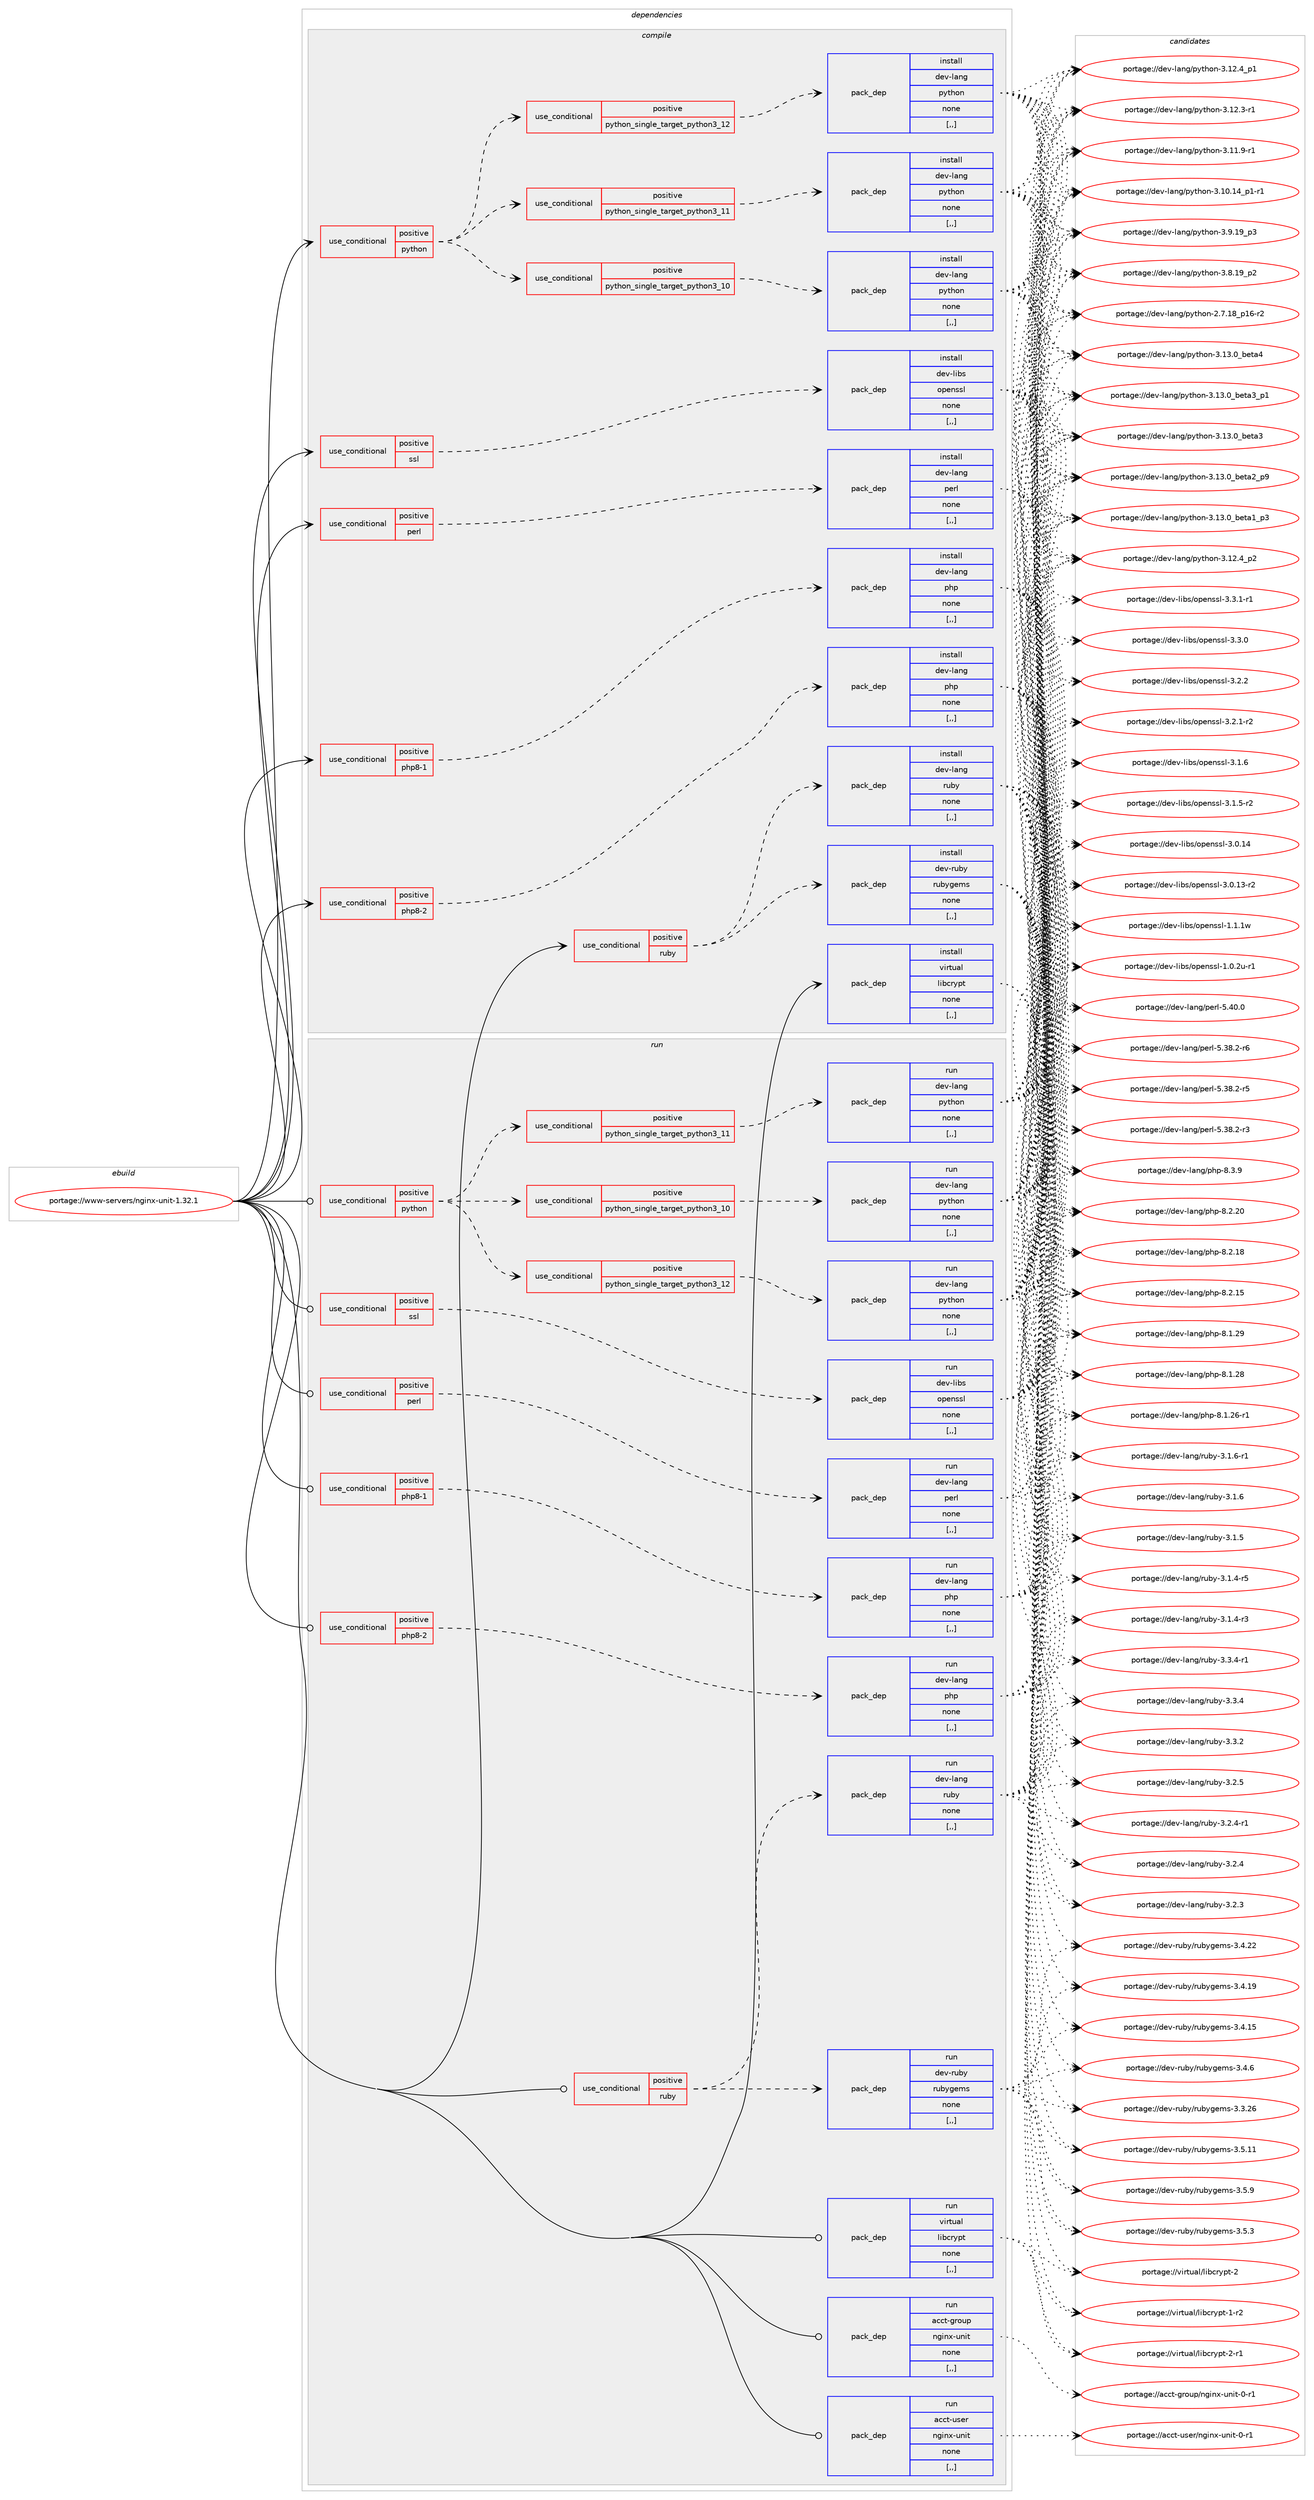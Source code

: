 digraph prolog {

# *************
# Graph options
# *************

newrank=true;
concentrate=true;
compound=true;
graph [rankdir=LR,fontname=Helvetica,fontsize=10,ranksep=1.5];#, ranksep=2.5, nodesep=0.2];
edge  [arrowhead=vee];
node  [fontname=Helvetica,fontsize=10];

# **********
# The ebuild
# **********

subgraph cluster_leftcol {
color=gray;
label=<<i>ebuild</i>>;
id [label="portage://www-servers/nginx-unit-1.32.1", color=red, width=4, href="../www-servers/nginx-unit-1.32.1.svg"];
}

# ****************
# The dependencies
# ****************

subgraph cluster_midcol {
color=gray;
label=<<i>dependencies</i>>;
subgraph cluster_compile {
fillcolor="#eeeeee";
style=filled;
label=<<i>compile</i>>;
subgraph cond121008 {
dependency454035 [label=<<TABLE BORDER="0" CELLBORDER="1" CELLSPACING="0" CELLPADDING="4"><TR><TD ROWSPAN="3" CELLPADDING="10">use_conditional</TD></TR><TR><TD>positive</TD></TR><TR><TD>perl</TD></TR></TABLE>>, shape=none, color=red];
subgraph pack329650 {
dependency454036 [label=<<TABLE BORDER="0" CELLBORDER="1" CELLSPACING="0" CELLPADDING="4" WIDTH="220"><TR><TD ROWSPAN="6" CELLPADDING="30">pack_dep</TD></TR><TR><TD WIDTH="110">install</TD></TR><TR><TD>dev-lang</TD></TR><TR><TD>perl</TD></TR><TR><TD>none</TD></TR><TR><TD>[,,]</TD></TR></TABLE>>, shape=none, color=blue];
}
dependency454035:e -> dependency454036:w [weight=20,style="dashed",arrowhead="vee"];
}
id:e -> dependency454035:w [weight=20,style="solid",arrowhead="vee"];
subgraph cond121009 {
dependency454037 [label=<<TABLE BORDER="0" CELLBORDER="1" CELLSPACING="0" CELLPADDING="4"><TR><TD ROWSPAN="3" CELLPADDING="10">use_conditional</TD></TR><TR><TD>positive</TD></TR><TR><TD>php8-1</TD></TR></TABLE>>, shape=none, color=red];
subgraph pack329651 {
dependency454038 [label=<<TABLE BORDER="0" CELLBORDER="1" CELLSPACING="0" CELLPADDING="4" WIDTH="220"><TR><TD ROWSPAN="6" CELLPADDING="30">pack_dep</TD></TR><TR><TD WIDTH="110">install</TD></TR><TR><TD>dev-lang</TD></TR><TR><TD>php</TD></TR><TR><TD>none</TD></TR><TR><TD>[,,]</TD></TR></TABLE>>, shape=none, color=blue];
}
dependency454037:e -> dependency454038:w [weight=20,style="dashed",arrowhead="vee"];
}
id:e -> dependency454037:w [weight=20,style="solid",arrowhead="vee"];
subgraph cond121010 {
dependency454039 [label=<<TABLE BORDER="0" CELLBORDER="1" CELLSPACING="0" CELLPADDING="4"><TR><TD ROWSPAN="3" CELLPADDING="10">use_conditional</TD></TR><TR><TD>positive</TD></TR><TR><TD>php8-2</TD></TR></TABLE>>, shape=none, color=red];
subgraph pack329652 {
dependency454040 [label=<<TABLE BORDER="0" CELLBORDER="1" CELLSPACING="0" CELLPADDING="4" WIDTH="220"><TR><TD ROWSPAN="6" CELLPADDING="30">pack_dep</TD></TR><TR><TD WIDTH="110">install</TD></TR><TR><TD>dev-lang</TD></TR><TR><TD>php</TD></TR><TR><TD>none</TD></TR><TR><TD>[,,]</TD></TR></TABLE>>, shape=none, color=blue];
}
dependency454039:e -> dependency454040:w [weight=20,style="dashed",arrowhead="vee"];
}
id:e -> dependency454039:w [weight=20,style="solid",arrowhead="vee"];
subgraph cond121011 {
dependency454041 [label=<<TABLE BORDER="0" CELLBORDER="1" CELLSPACING="0" CELLPADDING="4"><TR><TD ROWSPAN="3" CELLPADDING="10">use_conditional</TD></TR><TR><TD>positive</TD></TR><TR><TD>python</TD></TR></TABLE>>, shape=none, color=red];
subgraph cond121012 {
dependency454042 [label=<<TABLE BORDER="0" CELLBORDER="1" CELLSPACING="0" CELLPADDING="4"><TR><TD ROWSPAN="3" CELLPADDING="10">use_conditional</TD></TR><TR><TD>positive</TD></TR><TR><TD>python_single_target_python3_10</TD></TR></TABLE>>, shape=none, color=red];
subgraph pack329653 {
dependency454043 [label=<<TABLE BORDER="0" CELLBORDER="1" CELLSPACING="0" CELLPADDING="4" WIDTH="220"><TR><TD ROWSPAN="6" CELLPADDING="30">pack_dep</TD></TR><TR><TD WIDTH="110">install</TD></TR><TR><TD>dev-lang</TD></TR><TR><TD>python</TD></TR><TR><TD>none</TD></TR><TR><TD>[,,]</TD></TR></TABLE>>, shape=none, color=blue];
}
dependency454042:e -> dependency454043:w [weight=20,style="dashed",arrowhead="vee"];
}
dependency454041:e -> dependency454042:w [weight=20,style="dashed",arrowhead="vee"];
subgraph cond121013 {
dependency454044 [label=<<TABLE BORDER="0" CELLBORDER="1" CELLSPACING="0" CELLPADDING="4"><TR><TD ROWSPAN="3" CELLPADDING="10">use_conditional</TD></TR><TR><TD>positive</TD></TR><TR><TD>python_single_target_python3_11</TD></TR></TABLE>>, shape=none, color=red];
subgraph pack329654 {
dependency454045 [label=<<TABLE BORDER="0" CELLBORDER="1" CELLSPACING="0" CELLPADDING="4" WIDTH="220"><TR><TD ROWSPAN="6" CELLPADDING="30">pack_dep</TD></TR><TR><TD WIDTH="110">install</TD></TR><TR><TD>dev-lang</TD></TR><TR><TD>python</TD></TR><TR><TD>none</TD></TR><TR><TD>[,,]</TD></TR></TABLE>>, shape=none, color=blue];
}
dependency454044:e -> dependency454045:w [weight=20,style="dashed",arrowhead="vee"];
}
dependency454041:e -> dependency454044:w [weight=20,style="dashed",arrowhead="vee"];
subgraph cond121014 {
dependency454046 [label=<<TABLE BORDER="0" CELLBORDER="1" CELLSPACING="0" CELLPADDING="4"><TR><TD ROWSPAN="3" CELLPADDING="10">use_conditional</TD></TR><TR><TD>positive</TD></TR><TR><TD>python_single_target_python3_12</TD></TR></TABLE>>, shape=none, color=red];
subgraph pack329655 {
dependency454047 [label=<<TABLE BORDER="0" CELLBORDER="1" CELLSPACING="0" CELLPADDING="4" WIDTH="220"><TR><TD ROWSPAN="6" CELLPADDING="30">pack_dep</TD></TR><TR><TD WIDTH="110">install</TD></TR><TR><TD>dev-lang</TD></TR><TR><TD>python</TD></TR><TR><TD>none</TD></TR><TR><TD>[,,]</TD></TR></TABLE>>, shape=none, color=blue];
}
dependency454046:e -> dependency454047:w [weight=20,style="dashed",arrowhead="vee"];
}
dependency454041:e -> dependency454046:w [weight=20,style="dashed",arrowhead="vee"];
}
id:e -> dependency454041:w [weight=20,style="solid",arrowhead="vee"];
subgraph cond121015 {
dependency454048 [label=<<TABLE BORDER="0" CELLBORDER="1" CELLSPACING="0" CELLPADDING="4"><TR><TD ROWSPAN="3" CELLPADDING="10">use_conditional</TD></TR><TR><TD>positive</TD></TR><TR><TD>ruby</TD></TR></TABLE>>, shape=none, color=red];
subgraph pack329656 {
dependency454049 [label=<<TABLE BORDER="0" CELLBORDER="1" CELLSPACING="0" CELLPADDING="4" WIDTH="220"><TR><TD ROWSPAN="6" CELLPADDING="30">pack_dep</TD></TR><TR><TD WIDTH="110">install</TD></TR><TR><TD>dev-lang</TD></TR><TR><TD>ruby</TD></TR><TR><TD>none</TD></TR><TR><TD>[,,]</TD></TR></TABLE>>, shape=none, color=blue];
}
dependency454048:e -> dependency454049:w [weight=20,style="dashed",arrowhead="vee"];
subgraph pack329657 {
dependency454050 [label=<<TABLE BORDER="0" CELLBORDER="1" CELLSPACING="0" CELLPADDING="4" WIDTH="220"><TR><TD ROWSPAN="6" CELLPADDING="30">pack_dep</TD></TR><TR><TD WIDTH="110">install</TD></TR><TR><TD>dev-ruby</TD></TR><TR><TD>rubygems</TD></TR><TR><TD>none</TD></TR><TR><TD>[,,]</TD></TR></TABLE>>, shape=none, color=blue];
}
dependency454048:e -> dependency454050:w [weight=20,style="dashed",arrowhead="vee"];
}
id:e -> dependency454048:w [weight=20,style="solid",arrowhead="vee"];
subgraph cond121016 {
dependency454051 [label=<<TABLE BORDER="0" CELLBORDER="1" CELLSPACING="0" CELLPADDING="4"><TR><TD ROWSPAN="3" CELLPADDING="10">use_conditional</TD></TR><TR><TD>positive</TD></TR><TR><TD>ssl</TD></TR></TABLE>>, shape=none, color=red];
subgraph pack329658 {
dependency454052 [label=<<TABLE BORDER="0" CELLBORDER="1" CELLSPACING="0" CELLPADDING="4" WIDTH="220"><TR><TD ROWSPAN="6" CELLPADDING="30">pack_dep</TD></TR><TR><TD WIDTH="110">install</TD></TR><TR><TD>dev-libs</TD></TR><TR><TD>openssl</TD></TR><TR><TD>none</TD></TR><TR><TD>[,,]</TD></TR></TABLE>>, shape=none, color=blue];
}
dependency454051:e -> dependency454052:w [weight=20,style="dashed",arrowhead="vee"];
}
id:e -> dependency454051:w [weight=20,style="solid",arrowhead="vee"];
subgraph pack329659 {
dependency454053 [label=<<TABLE BORDER="0" CELLBORDER="1" CELLSPACING="0" CELLPADDING="4" WIDTH="220"><TR><TD ROWSPAN="6" CELLPADDING="30">pack_dep</TD></TR><TR><TD WIDTH="110">install</TD></TR><TR><TD>virtual</TD></TR><TR><TD>libcrypt</TD></TR><TR><TD>none</TD></TR><TR><TD>[,,]</TD></TR></TABLE>>, shape=none, color=blue];
}
id:e -> dependency454053:w [weight=20,style="solid",arrowhead="vee"];
}
subgraph cluster_compileandrun {
fillcolor="#eeeeee";
style=filled;
label=<<i>compile and run</i>>;
}
subgraph cluster_run {
fillcolor="#eeeeee";
style=filled;
label=<<i>run</i>>;
subgraph cond121017 {
dependency454054 [label=<<TABLE BORDER="0" CELLBORDER="1" CELLSPACING="0" CELLPADDING="4"><TR><TD ROWSPAN="3" CELLPADDING="10">use_conditional</TD></TR><TR><TD>positive</TD></TR><TR><TD>perl</TD></TR></TABLE>>, shape=none, color=red];
subgraph pack329660 {
dependency454055 [label=<<TABLE BORDER="0" CELLBORDER="1" CELLSPACING="0" CELLPADDING="4" WIDTH="220"><TR><TD ROWSPAN="6" CELLPADDING="30">pack_dep</TD></TR><TR><TD WIDTH="110">run</TD></TR><TR><TD>dev-lang</TD></TR><TR><TD>perl</TD></TR><TR><TD>none</TD></TR><TR><TD>[,,]</TD></TR></TABLE>>, shape=none, color=blue];
}
dependency454054:e -> dependency454055:w [weight=20,style="dashed",arrowhead="vee"];
}
id:e -> dependency454054:w [weight=20,style="solid",arrowhead="odot"];
subgraph cond121018 {
dependency454056 [label=<<TABLE BORDER="0" CELLBORDER="1" CELLSPACING="0" CELLPADDING="4"><TR><TD ROWSPAN="3" CELLPADDING="10">use_conditional</TD></TR><TR><TD>positive</TD></TR><TR><TD>php8-1</TD></TR></TABLE>>, shape=none, color=red];
subgraph pack329661 {
dependency454057 [label=<<TABLE BORDER="0" CELLBORDER="1" CELLSPACING="0" CELLPADDING="4" WIDTH="220"><TR><TD ROWSPAN="6" CELLPADDING="30">pack_dep</TD></TR><TR><TD WIDTH="110">run</TD></TR><TR><TD>dev-lang</TD></TR><TR><TD>php</TD></TR><TR><TD>none</TD></TR><TR><TD>[,,]</TD></TR></TABLE>>, shape=none, color=blue];
}
dependency454056:e -> dependency454057:w [weight=20,style="dashed",arrowhead="vee"];
}
id:e -> dependency454056:w [weight=20,style="solid",arrowhead="odot"];
subgraph cond121019 {
dependency454058 [label=<<TABLE BORDER="0" CELLBORDER="1" CELLSPACING="0" CELLPADDING="4"><TR><TD ROWSPAN="3" CELLPADDING="10">use_conditional</TD></TR><TR><TD>positive</TD></TR><TR><TD>php8-2</TD></TR></TABLE>>, shape=none, color=red];
subgraph pack329662 {
dependency454059 [label=<<TABLE BORDER="0" CELLBORDER="1" CELLSPACING="0" CELLPADDING="4" WIDTH="220"><TR><TD ROWSPAN="6" CELLPADDING="30">pack_dep</TD></TR><TR><TD WIDTH="110">run</TD></TR><TR><TD>dev-lang</TD></TR><TR><TD>php</TD></TR><TR><TD>none</TD></TR><TR><TD>[,,]</TD></TR></TABLE>>, shape=none, color=blue];
}
dependency454058:e -> dependency454059:w [weight=20,style="dashed",arrowhead="vee"];
}
id:e -> dependency454058:w [weight=20,style="solid",arrowhead="odot"];
subgraph cond121020 {
dependency454060 [label=<<TABLE BORDER="0" CELLBORDER="1" CELLSPACING="0" CELLPADDING="4"><TR><TD ROWSPAN="3" CELLPADDING="10">use_conditional</TD></TR><TR><TD>positive</TD></TR><TR><TD>python</TD></TR></TABLE>>, shape=none, color=red];
subgraph cond121021 {
dependency454061 [label=<<TABLE BORDER="0" CELLBORDER="1" CELLSPACING="0" CELLPADDING="4"><TR><TD ROWSPAN="3" CELLPADDING="10">use_conditional</TD></TR><TR><TD>positive</TD></TR><TR><TD>python_single_target_python3_10</TD></TR></TABLE>>, shape=none, color=red];
subgraph pack329663 {
dependency454062 [label=<<TABLE BORDER="0" CELLBORDER="1" CELLSPACING="0" CELLPADDING="4" WIDTH="220"><TR><TD ROWSPAN="6" CELLPADDING="30">pack_dep</TD></TR><TR><TD WIDTH="110">run</TD></TR><TR><TD>dev-lang</TD></TR><TR><TD>python</TD></TR><TR><TD>none</TD></TR><TR><TD>[,,]</TD></TR></TABLE>>, shape=none, color=blue];
}
dependency454061:e -> dependency454062:w [weight=20,style="dashed",arrowhead="vee"];
}
dependency454060:e -> dependency454061:w [weight=20,style="dashed",arrowhead="vee"];
subgraph cond121022 {
dependency454063 [label=<<TABLE BORDER="0" CELLBORDER="1" CELLSPACING="0" CELLPADDING="4"><TR><TD ROWSPAN="3" CELLPADDING="10">use_conditional</TD></TR><TR><TD>positive</TD></TR><TR><TD>python_single_target_python3_11</TD></TR></TABLE>>, shape=none, color=red];
subgraph pack329664 {
dependency454064 [label=<<TABLE BORDER="0" CELLBORDER="1" CELLSPACING="0" CELLPADDING="4" WIDTH="220"><TR><TD ROWSPAN="6" CELLPADDING="30">pack_dep</TD></TR><TR><TD WIDTH="110">run</TD></TR><TR><TD>dev-lang</TD></TR><TR><TD>python</TD></TR><TR><TD>none</TD></TR><TR><TD>[,,]</TD></TR></TABLE>>, shape=none, color=blue];
}
dependency454063:e -> dependency454064:w [weight=20,style="dashed",arrowhead="vee"];
}
dependency454060:e -> dependency454063:w [weight=20,style="dashed",arrowhead="vee"];
subgraph cond121023 {
dependency454065 [label=<<TABLE BORDER="0" CELLBORDER="1" CELLSPACING="0" CELLPADDING="4"><TR><TD ROWSPAN="3" CELLPADDING="10">use_conditional</TD></TR><TR><TD>positive</TD></TR><TR><TD>python_single_target_python3_12</TD></TR></TABLE>>, shape=none, color=red];
subgraph pack329665 {
dependency454066 [label=<<TABLE BORDER="0" CELLBORDER="1" CELLSPACING="0" CELLPADDING="4" WIDTH="220"><TR><TD ROWSPAN="6" CELLPADDING="30">pack_dep</TD></TR><TR><TD WIDTH="110">run</TD></TR><TR><TD>dev-lang</TD></TR><TR><TD>python</TD></TR><TR><TD>none</TD></TR><TR><TD>[,,]</TD></TR></TABLE>>, shape=none, color=blue];
}
dependency454065:e -> dependency454066:w [weight=20,style="dashed",arrowhead="vee"];
}
dependency454060:e -> dependency454065:w [weight=20,style="dashed",arrowhead="vee"];
}
id:e -> dependency454060:w [weight=20,style="solid",arrowhead="odot"];
subgraph cond121024 {
dependency454067 [label=<<TABLE BORDER="0" CELLBORDER="1" CELLSPACING="0" CELLPADDING="4"><TR><TD ROWSPAN="3" CELLPADDING="10">use_conditional</TD></TR><TR><TD>positive</TD></TR><TR><TD>ruby</TD></TR></TABLE>>, shape=none, color=red];
subgraph pack329666 {
dependency454068 [label=<<TABLE BORDER="0" CELLBORDER="1" CELLSPACING="0" CELLPADDING="4" WIDTH="220"><TR><TD ROWSPAN="6" CELLPADDING="30">pack_dep</TD></TR><TR><TD WIDTH="110">run</TD></TR><TR><TD>dev-lang</TD></TR><TR><TD>ruby</TD></TR><TR><TD>none</TD></TR><TR><TD>[,,]</TD></TR></TABLE>>, shape=none, color=blue];
}
dependency454067:e -> dependency454068:w [weight=20,style="dashed",arrowhead="vee"];
subgraph pack329667 {
dependency454069 [label=<<TABLE BORDER="0" CELLBORDER="1" CELLSPACING="0" CELLPADDING="4" WIDTH="220"><TR><TD ROWSPAN="6" CELLPADDING="30">pack_dep</TD></TR><TR><TD WIDTH="110">run</TD></TR><TR><TD>dev-ruby</TD></TR><TR><TD>rubygems</TD></TR><TR><TD>none</TD></TR><TR><TD>[,,]</TD></TR></TABLE>>, shape=none, color=blue];
}
dependency454067:e -> dependency454069:w [weight=20,style="dashed",arrowhead="vee"];
}
id:e -> dependency454067:w [weight=20,style="solid",arrowhead="odot"];
subgraph cond121025 {
dependency454070 [label=<<TABLE BORDER="0" CELLBORDER="1" CELLSPACING="0" CELLPADDING="4"><TR><TD ROWSPAN="3" CELLPADDING="10">use_conditional</TD></TR><TR><TD>positive</TD></TR><TR><TD>ssl</TD></TR></TABLE>>, shape=none, color=red];
subgraph pack329668 {
dependency454071 [label=<<TABLE BORDER="0" CELLBORDER="1" CELLSPACING="0" CELLPADDING="4" WIDTH="220"><TR><TD ROWSPAN="6" CELLPADDING="30">pack_dep</TD></TR><TR><TD WIDTH="110">run</TD></TR><TR><TD>dev-libs</TD></TR><TR><TD>openssl</TD></TR><TR><TD>none</TD></TR><TR><TD>[,,]</TD></TR></TABLE>>, shape=none, color=blue];
}
dependency454070:e -> dependency454071:w [weight=20,style="dashed",arrowhead="vee"];
}
id:e -> dependency454070:w [weight=20,style="solid",arrowhead="odot"];
subgraph pack329669 {
dependency454072 [label=<<TABLE BORDER="0" CELLBORDER="1" CELLSPACING="0" CELLPADDING="4" WIDTH="220"><TR><TD ROWSPAN="6" CELLPADDING="30">pack_dep</TD></TR><TR><TD WIDTH="110">run</TD></TR><TR><TD>acct-group</TD></TR><TR><TD>nginx-unit</TD></TR><TR><TD>none</TD></TR><TR><TD>[,,]</TD></TR></TABLE>>, shape=none, color=blue];
}
id:e -> dependency454072:w [weight=20,style="solid",arrowhead="odot"];
subgraph pack329670 {
dependency454073 [label=<<TABLE BORDER="0" CELLBORDER="1" CELLSPACING="0" CELLPADDING="4" WIDTH="220"><TR><TD ROWSPAN="6" CELLPADDING="30">pack_dep</TD></TR><TR><TD WIDTH="110">run</TD></TR><TR><TD>acct-user</TD></TR><TR><TD>nginx-unit</TD></TR><TR><TD>none</TD></TR><TR><TD>[,,]</TD></TR></TABLE>>, shape=none, color=blue];
}
id:e -> dependency454073:w [weight=20,style="solid",arrowhead="odot"];
subgraph pack329671 {
dependency454074 [label=<<TABLE BORDER="0" CELLBORDER="1" CELLSPACING="0" CELLPADDING="4" WIDTH="220"><TR><TD ROWSPAN="6" CELLPADDING="30">pack_dep</TD></TR><TR><TD WIDTH="110">run</TD></TR><TR><TD>virtual</TD></TR><TR><TD>libcrypt</TD></TR><TR><TD>none</TD></TR><TR><TD>[,,]</TD></TR></TABLE>>, shape=none, color=blue];
}
id:e -> dependency454074:w [weight=20,style="solid",arrowhead="odot"];
}
}

# **************
# The candidates
# **************

subgraph cluster_choices {
rank=same;
color=gray;
label=<<i>candidates</i>>;

subgraph choice329650 {
color=black;
nodesep=1;
choice10010111845108971101034711210111410845534652484648 [label="portage://dev-lang/perl-5.40.0", color=red, width=4,href="../dev-lang/perl-5.40.0.svg"];
choice100101118451089711010347112101114108455346515646504511454 [label="portage://dev-lang/perl-5.38.2-r6", color=red, width=4,href="../dev-lang/perl-5.38.2-r6.svg"];
choice100101118451089711010347112101114108455346515646504511453 [label="portage://dev-lang/perl-5.38.2-r5", color=red, width=4,href="../dev-lang/perl-5.38.2-r5.svg"];
choice100101118451089711010347112101114108455346515646504511451 [label="portage://dev-lang/perl-5.38.2-r3", color=red, width=4,href="../dev-lang/perl-5.38.2-r3.svg"];
dependency454036:e -> choice10010111845108971101034711210111410845534652484648:w [style=dotted,weight="100"];
dependency454036:e -> choice100101118451089711010347112101114108455346515646504511454:w [style=dotted,weight="100"];
dependency454036:e -> choice100101118451089711010347112101114108455346515646504511453:w [style=dotted,weight="100"];
dependency454036:e -> choice100101118451089711010347112101114108455346515646504511451:w [style=dotted,weight="100"];
}
subgraph choice329651 {
color=black;
nodesep=1;
choice100101118451089711010347112104112455646514657 [label="portage://dev-lang/php-8.3.9", color=red, width=4,href="../dev-lang/php-8.3.9.svg"];
choice10010111845108971101034711210411245564650465048 [label="portage://dev-lang/php-8.2.20", color=red, width=4,href="../dev-lang/php-8.2.20.svg"];
choice10010111845108971101034711210411245564650464956 [label="portage://dev-lang/php-8.2.18", color=red, width=4,href="../dev-lang/php-8.2.18.svg"];
choice10010111845108971101034711210411245564650464953 [label="portage://dev-lang/php-8.2.15", color=red, width=4,href="../dev-lang/php-8.2.15.svg"];
choice10010111845108971101034711210411245564649465057 [label="portage://dev-lang/php-8.1.29", color=red, width=4,href="../dev-lang/php-8.1.29.svg"];
choice10010111845108971101034711210411245564649465056 [label="portage://dev-lang/php-8.1.28", color=red, width=4,href="../dev-lang/php-8.1.28.svg"];
choice100101118451089711010347112104112455646494650544511449 [label="portage://dev-lang/php-8.1.26-r1", color=red, width=4,href="../dev-lang/php-8.1.26-r1.svg"];
dependency454038:e -> choice100101118451089711010347112104112455646514657:w [style=dotted,weight="100"];
dependency454038:e -> choice10010111845108971101034711210411245564650465048:w [style=dotted,weight="100"];
dependency454038:e -> choice10010111845108971101034711210411245564650464956:w [style=dotted,weight="100"];
dependency454038:e -> choice10010111845108971101034711210411245564650464953:w [style=dotted,weight="100"];
dependency454038:e -> choice10010111845108971101034711210411245564649465057:w [style=dotted,weight="100"];
dependency454038:e -> choice10010111845108971101034711210411245564649465056:w [style=dotted,weight="100"];
dependency454038:e -> choice100101118451089711010347112104112455646494650544511449:w [style=dotted,weight="100"];
}
subgraph choice329652 {
color=black;
nodesep=1;
choice100101118451089711010347112104112455646514657 [label="portage://dev-lang/php-8.3.9", color=red, width=4,href="../dev-lang/php-8.3.9.svg"];
choice10010111845108971101034711210411245564650465048 [label="portage://dev-lang/php-8.2.20", color=red, width=4,href="../dev-lang/php-8.2.20.svg"];
choice10010111845108971101034711210411245564650464956 [label="portage://dev-lang/php-8.2.18", color=red, width=4,href="../dev-lang/php-8.2.18.svg"];
choice10010111845108971101034711210411245564650464953 [label="portage://dev-lang/php-8.2.15", color=red, width=4,href="../dev-lang/php-8.2.15.svg"];
choice10010111845108971101034711210411245564649465057 [label="portage://dev-lang/php-8.1.29", color=red, width=4,href="../dev-lang/php-8.1.29.svg"];
choice10010111845108971101034711210411245564649465056 [label="portage://dev-lang/php-8.1.28", color=red, width=4,href="../dev-lang/php-8.1.28.svg"];
choice100101118451089711010347112104112455646494650544511449 [label="portage://dev-lang/php-8.1.26-r1", color=red, width=4,href="../dev-lang/php-8.1.26-r1.svg"];
dependency454040:e -> choice100101118451089711010347112104112455646514657:w [style=dotted,weight="100"];
dependency454040:e -> choice10010111845108971101034711210411245564650465048:w [style=dotted,weight="100"];
dependency454040:e -> choice10010111845108971101034711210411245564650464956:w [style=dotted,weight="100"];
dependency454040:e -> choice10010111845108971101034711210411245564650464953:w [style=dotted,weight="100"];
dependency454040:e -> choice10010111845108971101034711210411245564649465057:w [style=dotted,weight="100"];
dependency454040:e -> choice10010111845108971101034711210411245564649465056:w [style=dotted,weight="100"];
dependency454040:e -> choice100101118451089711010347112104112455646494650544511449:w [style=dotted,weight="100"];
}
subgraph choice329653 {
color=black;
nodesep=1;
choice1001011184510897110103471121211161041111104551464951464895981011169752 [label="portage://dev-lang/python-3.13.0_beta4", color=red, width=4,href="../dev-lang/python-3.13.0_beta4.svg"];
choice10010111845108971101034711212111610411111045514649514648959810111697519511249 [label="portage://dev-lang/python-3.13.0_beta3_p1", color=red, width=4,href="../dev-lang/python-3.13.0_beta3_p1.svg"];
choice1001011184510897110103471121211161041111104551464951464895981011169751 [label="portage://dev-lang/python-3.13.0_beta3", color=red, width=4,href="../dev-lang/python-3.13.0_beta3.svg"];
choice10010111845108971101034711212111610411111045514649514648959810111697509511257 [label="portage://dev-lang/python-3.13.0_beta2_p9", color=red, width=4,href="../dev-lang/python-3.13.0_beta2_p9.svg"];
choice10010111845108971101034711212111610411111045514649514648959810111697499511251 [label="portage://dev-lang/python-3.13.0_beta1_p3", color=red, width=4,href="../dev-lang/python-3.13.0_beta1_p3.svg"];
choice100101118451089711010347112121116104111110455146495046529511250 [label="portage://dev-lang/python-3.12.4_p2", color=red, width=4,href="../dev-lang/python-3.12.4_p2.svg"];
choice100101118451089711010347112121116104111110455146495046529511249 [label="portage://dev-lang/python-3.12.4_p1", color=red, width=4,href="../dev-lang/python-3.12.4_p1.svg"];
choice100101118451089711010347112121116104111110455146495046514511449 [label="portage://dev-lang/python-3.12.3-r1", color=red, width=4,href="../dev-lang/python-3.12.3-r1.svg"];
choice100101118451089711010347112121116104111110455146494946574511449 [label="portage://dev-lang/python-3.11.9-r1", color=red, width=4,href="../dev-lang/python-3.11.9-r1.svg"];
choice100101118451089711010347112121116104111110455146494846495295112494511449 [label="portage://dev-lang/python-3.10.14_p1-r1", color=red, width=4,href="../dev-lang/python-3.10.14_p1-r1.svg"];
choice100101118451089711010347112121116104111110455146574649579511251 [label="portage://dev-lang/python-3.9.19_p3", color=red, width=4,href="../dev-lang/python-3.9.19_p3.svg"];
choice100101118451089711010347112121116104111110455146564649579511250 [label="portage://dev-lang/python-3.8.19_p2", color=red, width=4,href="../dev-lang/python-3.8.19_p2.svg"];
choice100101118451089711010347112121116104111110455046554649569511249544511450 [label="portage://dev-lang/python-2.7.18_p16-r2", color=red, width=4,href="../dev-lang/python-2.7.18_p16-r2.svg"];
dependency454043:e -> choice1001011184510897110103471121211161041111104551464951464895981011169752:w [style=dotted,weight="100"];
dependency454043:e -> choice10010111845108971101034711212111610411111045514649514648959810111697519511249:w [style=dotted,weight="100"];
dependency454043:e -> choice1001011184510897110103471121211161041111104551464951464895981011169751:w [style=dotted,weight="100"];
dependency454043:e -> choice10010111845108971101034711212111610411111045514649514648959810111697509511257:w [style=dotted,weight="100"];
dependency454043:e -> choice10010111845108971101034711212111610411111045514649514648959810111697499511251:w [style=dotted,weight="100"];
dependency454043:e -> choice100101118451089711010347112121116104111110455146495046529511250:w [style=dotted,weight="100"];
dependency454043:e -> choice100101118451089711010347112121116104111110455146495046529511249:w [style=dotted,weight="100"];
dependency454043:e -> choice100101118451089711010347112121116104111110455146495046514511449:w [style=dotted,weight="100"];
dependency454043:e -> choice100101118451089711010347112121116104111110455146494946574511449:w [style=dotted,weight="100"];
dependency454043:e -> choice100101118451089711010347112121116104111110455146494846495295112494511449:w [style=dotted,weight="100"];
dependency454043:e -> choice100101118451089711010347112121116104111110455146574649579511251:w [style=dotted,weight="100"];
dependency454043:e -> choice100101118451089711010347112121116104111110455146564649579511250:w [style=dotted,weight="100"];
dependency454043:e -> choice100101118451089711010347112121116104111110455046554649569511249544511450:w [style=dotted,weight="100"];
}
subgraph choice329654 {
color=black;
nodesep=1;
choice1001011184510897110103471121211161041111104551464951464895981011169752 [label="portage://dev-lang/python-3.13.0_beta4", color=red, width=4,href="../dev-lang/python-3.13.0_beta4.svg"];
choice10010111845108971101034711212111610411111045514649514648959810111697519511249 [label="portage://dev-lang/python-3.13.0_beta3_p1", color=red, width=4,href="../dev-lang/python-3.13.0_beta3_p1.svg"];
choice1001011184510897110103471121211161041111104551464951464895981011169751 [label="portage://dev-lang/python-3.13.0_beta3", color=red, width=4,href="../dev-lang/python-3.13.0_beta3.svg"];
choice10010111845108971101034711212111610411111045514649514648959810111697509511257 [label="portage://dev-lang/python-3.13.0_beta2_p9", color=red, width=4,href="../dev-lang/python-3.13.0_beta2_p9.svg"];
choice10010111845108971101034711212111610411111045514649514648959810111697499511251 [label="portage://dev-lang/python-3.13.0_beta1_p3", color=red, width=4,href="../dev-lang/python-3.13.0_beta1_p3.svg"];
choice100101118451089711010347112121116104111110455146495046529511250 [label="portage://dev-lang/python-3.12.4_p2", color=red, width=4,href="../dev-lang/python-3.12.4_p2.svg"];
choice100101118451089711010347112121116104111110455146495046529511249 [label="portage://dev-lang/python-3.12.4_p1", color=red, width=4,href="../dev-lang/python-3.12.4_p1.svg"];
choice100101118451089711010347112121116104111110455146495046514511449 [label="portage://dev-lang/python-3.12.3-r1", color=red, width=4,href="../dev-lang/python-3.12.3-r1.svg"];
choice100101118451089711010347112121116104111110455146494946574511449 [label="portage://dev-lang/python-3.11.9-r1", color=red, width=4,href="../dev-lang/python-3.11.9-r1.svg"];
choice100101118451089711010347112121116104111110455146494846495295112494511449 [label="portage://dev-lang/python-3.10.14_p1-r1", color=red, width=4,href="../dev-lang/python-3.10.14_p1-r1.svg"];
choice100101118451089711010347112121116104111110455146574649579511251 [label="portage://dev-lang/python-3.9.19_p3", color=red, width=4,href="../dev-lang/python-3.9.19_p3.svg"];
choice100101118451089711010347112121116104111110455146564649579511250 [label="portage://dev-lang/python-3.8.19_p2", color=red, width=4,href="../dev-lang/python-3.8.19_p2.svg"];
choice100101118451089711010347112121116104111110455046554649569511249544511450 [label="portage://dev-lang/python-2.7.18_p16-r2", color=red, width=4,href="../dev-lang/python-2.7.18_p16-r2.svg"];
dependency454045:e -> choice1001011184510897110103471121211161041111104551464951464895981011169752:w [style=dotted,weight="100"];
dependency454045:e -> choice10010111845108971101034711212111610411111045514649514648959810111697519511249:w [style=dotted,weight="100"];
dependency454045:e -> choice1001011184510897110103471121211161041111104551464951464895981011169751:w [style=dotted,weight="100"];
dependency454045:e -> choice10010111845108971101034711212111610411111045514649514648959810111697509511257:w [style=dotted,weight="100"];
dependency454045:e -> choice10010111845108971101034711212111610411111045514649514648959810111697499511251:w [style=dotted,weight="100"];
dependency454045:e -> choice100101118451089711010347112121116104111110455146495046529511250:w [style=dotted,weight="100"];
dependency454045:e -> choice100101118451089711010347112121116104111110455146495046529511249:w [style=dotted,weight="100"];
dependency454045:e -> choice100101118451089711010347112121116104111110455146495046514511449:w [style=dotted,weight="100"];
dependency454045:e -> choice100101118451089711010347112121116104111110455146494946574511449:w [style=dotted,weight="100"];
dependency454045:e -> choice100101118451089711010347112121116104111110455146494846495295112494511449:w [style=dotted,weight="100"];
dependency454045:e -> choice100101118451089711010347112121116104111110455146574649579511251:w [style=dotted,weight="100"];
dependency454045:e -> choice100101118451089711010347112121116104111110455146564649579511250:w [style=dotted,weight="100"];
dependency454045:e -> choice100101118451089711010347112121116104111110455046554649569511249544511450:w [style=dotted,weight="100"];
}
subgraph choice329655 {
color=black;
nodesep=1;
choice1001011184510897110103471121211161041111104551464951464895981011169752 [label="portage://dev-lang/python-3.13.0_beta4", color=red, width=4,href="../dev-lang/python-3.13.0_beta4.svg"];
choice10010111845108971101034711212111610411111045514649514648959810111697519511249 [label="portage://dev-lang/python-3.13.0_beta3_p1", color=red, width=4,href="../dev-lang/python-3.13.0_beta3_p1.svg"];
choice1001011184510897110103471121211161041111104551464951464895981011169751 [label="portage://dev-lang/python-3.13.0_beta3", color=red, width=4,href="../dev-lang/python-3.13.0_beta3.svg"];
choice10010111845108971101034711212111610411111045514649514648959810111697509511257 [label="portage://dev-lang/python-3.13.0_beta2_p9", color=red, width=4,href="../dev-lang/python-3.13.0_beta2_p9.svg"];
choice10010111845108971101034711212111610411111045514649514648959810111697499511251 [label="portage://dev-lang/python-3.13.0_beta1_p3", color=red, width=4,href="../dev-lang/python-3.13.0_beta1_p3.svg"];
choice100101118451089711010347112121116104111110455146495046529511250 [label="portage://dev-lang/python-3.12.4_p2", color=red, width=4,href="../dev-lang/python-3.12.4_p2.svg"];
choice100101118451089711010347112121116104111110455146495046529511249 [label="portage://dev-lang/python-3.12.4_p1", color=red, width=4,href="../dev-lang/python-3.12.4_p1.svg"];
choice100101118451089711010347112121116104111110455146495046514511449 [label="portage://dev-lang/python-3.12.3-r1", color=red, width=4,href="../dev-lang/python-3.12.3-r1.svg"];
choice100101118451089711010347112121116104111110455146494946574511449 [label="portage://dev-lang/python-3.11.9-r1", color=red, width=4,href="../dev-lang/python-3.11.9-r1.svg"];
choice100101118451089711010347112121116104111110455146494846495295112494511449 [label="portage://dev-lang/python-3.10.14_p1-r1", color=red, width=4,href="../dev-lang/python-3.10.14_p1-r1.svg"];
choice100101118451089711010347112121116104111110455146574649579511251 [label="portage://dev-lang/python-3.9.19_p3", color=red, width=4,href="../dev-lang/python-3.9.19_p3.svg"];
choice100101118451089711010347112121116104111110455146564649579511250 [label="portage://dev-lang/python-3.8.19_p2", color=red, width=4,href="../dev-lang/python-3.8.19_p2.svg"];
choice100101118451089711010347112121116104111110455046554649569511249544511450 [label="portage://dev-lang/python-2.7.18_p16-r2", color=red, width=4,href="../dev-lang/python-2.7.18_p16-r2.svg"];
dependency454047:e -> choice1001011184510897110103471121211161041111104551464951464895981011169752:w [style=dotted,weight="100"];
dependency454047:e -> choice10010111845108971101034711212111610411111045514649514648959810111697519511249:w [style=dotted,weight="100"];
dependency454047:e -> choice1001011184510897110103471121211161041111104551464951464895981011169751:w [style=dotted,weight="100"];
dependency454047:e -> choice10010111845108971101034711212111610411111045514649514648959810111697509511257:w [style=dotted,weight="100"];
dependency454047:e -> choice10010111845108971101034711212111610411111045514649514648959810111697499511251:w [style=dotted,weight="100"];
dependency454047:e -> choice100101118451089711010347112121116104111110455146495046529511250:w [style=dotted,weight="100"];
dependency454047:e -> choice100101118451089711010347112121116104111110455146495046529511249:w [style=dotted,weight="100"];
dependency454047:e -> choice100101118451089711010347112121116104111110455146495046514511449:w [style=dotted,weight="100"];
dependency454047:e -> choice100101118451089711010347112121116104111110455146494946574511449:w [style=dotted,weight="100"];
dependency454047:e -> choice100101118451089711010347112121116104111110455146494846495295112494511449:w [style=dotted,weight="100"];
dependency454047:e -> choice100101118451089711010347112121116104111110455146574649579511251:w [style=dotted,weight="100"];
dependency454047:e -> choice100101118451089711010347112121116104111110455146564649579511250:w [style=dotted,weight="100"];
dependency454047:e -> choice100101118451089711010347112121116104111110455046554649569511249544511450:w [style=dotted,weight="100"];
}
subgraph choice329656 {
color=black;
nodesep=1;
choice100101118451089711010347114117981214551465146524511449 [label="portage://dev-lang/ruby-3.3.4-r1", color=red, width=4,href="../dev-lang/ruby-3.3.4-r1.svg"];
choice10010111845108971101034711411798121455146514652 [label="portage://dev-lang/ruby-3.3.4", color=red, width=4,href="../dev-lang/ruby-3.3.4.svg"];
choice10010111845108971101034711411798121455146514650 [label="portage://dev-lang/ruby-3.3.2", color=red, width=4,href="../dev-lang/ruby-3.3.2.svg"];
choice10010111845108971101034711411798121455146504653 [label="portage://dev-lang/ruby-3.2.5", color=red, width=4,href="../dev-lang/ruby-3.2.5.svg"];
choice100101118451089711010347114117981214551465046524511449 [label="portage://dev-lang/ruby-3.2.4-r1", color=red, width=4,href="../dev-lang/ruby-3.2.4-r1.svg"];
choice10010111845108971101034711411798121455146504652 [label="portage://dev-lang/ruby-3.2.4", color=red, width=4,href="../dev-lang/ruby-3.2.4.svg"];
choice10010111845108971101034711411798121455146504651 [label="portage://dev-lang/ruby-3.2.3", color=red, width=4,href="../dev-lang/ruby-3.2.3.svg"];
choice100101118451089711010347114117981214551464946544511449 [label="portage://dev-lang/ruby-3.1.6-r1", color=red, width=4,href="../dev-lang/ruby-3.1.6-r1.svg"];
choice10010111845108971101034711411798121455146494654 [label="portage://dev-lang/ruby-3.1.6", color=red, width=4,href="../dev-lang/ruby-3.1.6.svg"];
choice10010111845108971101034711411798121455146494653 [label="portage://dev-lang/ruby-3.1.5", color=red, width=4,href="../dev-lang/ruby-3.1.5.svg"];
choice100101118451089711010347114117981214551464946524511453 [label="portage://dev-lang/ruby-3.1.4-r5", color=red, width=4,href="../dev-lang/ruby-3.1.4-r5.svg"];
choice100101118451089711010347114117981214551464946524511451 [label="portage://dev-lang/ruby-3.1.4-r3", color=red, width=4,href="../dev-lang/ruby-3.1.4-r3.svg"];
dependency454049:e -> choice100101118451089711010347114117981214551465146524511449:w [style=dotted,weight="100"];
dependency454049:e -> choice10010111845108971101034711411798121455146514652:w [style=dotted,weight="100"];
dependency454049:e -> choice10010111845108971101034711411798121455146514650:w [style=dotted,weight="100"];
dependency454049:e -> choice10010111845108971101034711411798121455146504653:w [style=dotted,weight="100"];
dependency454049:e -> choice100101118451089711010347114117981214551465046524511449:w [style=dotted,weight="100"];
dependency454049:e -> choice10010111845108971101034711411798121455146504652:w [style=dotted,weight="100"];
dependency454049:e -> choice10010111845108971101034711411798121455146504651:w [style=dotted,weight="100"];
dependency454049:e -> choice100101118451089711010347114117981214551464946544511449:w [style=dotted,weight="100"];
dependency454049:e -> choice10010111845108971101034711411798121455146494654:w [style=dotted,weight="100"];
dependency454049:e -> choice10010111845108971101034711411798121455146494653:w [style=dotted,weight="100"];
dependency454049:e -> choice100101118451089711010347114117981214551464946524511453:w [style=dotted,weight="100"];
dependency454049:e -> choice100101118451089711010347114117981214551464946524511451:w [style=dotted,weight="100"];
}
subgraph choice329657 {
color=black;
nodesep=1;
choice1001011184511411798121471141179812110310110911545514653464949 [label="portage://dev-ruby/rubygems-3.5.11", color=red, width=4,href="../dev-ruby/rubygems-3.5.11.svg"];
choice10010111845114117981214711411798121103101109115455146534657 [label="portage://dev-ruby/rubygems-3.5.9", color=red, width=4,href="../dev-ruby/rubygems-3.5.9.svg"];
choice10010111845114117981214711411798121103101109115455146534651 [label="portage://dev-ruby/rubygems-3.5.3", color=red, width=4,href="../dev-ruby/rubygems-3.5.3.svg"];
choice1001011184511411798121471141179812110310110911545514652465050 [label="portage://dev-ruby/rubygems-3.4.22", color=red, width=4,href="../dev-ruby/rubygems-3.4.22.svg"];
choice1001011184511411798121471141179812110310110911545514652464957 [label="portage://dev-ruby/rubygems-3.4.19", color=red, width=4,href="../dev-ruby/rubygems-3.4.19.svg"];
choice1001011184511411798121471141179812110310110911545514652464953 [label="portage://dev-ruby/rubygems-3.4.15", color=red, width=4,href="../dev-ruby/rubygems-3.4.15.svg"];
choice10010111845114117981214711411798121103101109115455146524654 [label="portage://dev-ruby/rubygems-3.4.6", color=red, width=4,href="../dev-ruby/rubygems-3.4.6.svg"];
choice1001011184511411798121471141179812110310110911545514651465054 [label="portage://dev-ruby/rubygems-3.3.26", color=red, width=4,href="../dev-ruby/rubygems-3.3.26.svg"];
dependency454050:e -> choice1001011184511411798121471141179812110310110911545514653464949:w [style=dotted,weight="100"];
dependency454050:e -> choice10010111845114117981214711411798121103101109115455146534657:w [style=dotted,weight="100"];
dependency454050:e -> choice10010111845114117981214711411798121103101109115455146534651:w [style=dotted,weight="100"];
dependency454050:e -> choice1001011184511411798121471141179812110310110911545514652465050:w [style=dotted,weight="100"];
dependency454050:e -> choice1001011184511411798121471141179812110310110911545514652464957:w [style=dotted,weight="100"];
dependency454050:e -> choice1001011184511411798121471141179812110310110911545514652464953:w [style=dotted,weight="100"];
dependency454050:e -> choice10010111845114117981214711411798121103101109115455146524654:w [style=dotted,weight="100"];
dependency454050:e -> choice1001011184511411798121471141179812110310110911545514651465054:w [style=dotted,weight="100"];
}
subgraph choice329658 {
color=black;
nodesep=1;
choice1001011184510810598115471111121011101151151084551465146494511449 [label="portage://dev-libs/openssl-3.3.1-r1", color=red, width=4,href="../dev-libs/openssl-3.3.1-r1.svg"];
choice100101118451081059811547111112101110115115108455146514648 [label="portage://dev-libs/openssl-3.3.0", color=red, width=4,href="../dev-libs/openssl-3.3.0.svg"];
choice100101118451081059811547111112101110115115108455146504650 [label="portage://dev-libs/openssl-3.2.2", color=red, width=4,href="../dev-libs/openssl-3.2.2.svg"];
choice1001011184510810598115471111121011101151151084551465046494511450 [label="portage://dev-libs/openssl-3.2.1-r2", color=red, width=4,href="../dev-libs/openssl-3.2.1-r2.svg"];
choice100101118451081059811547111112101110115115108455146494654 [label="portage://dev-libs/openssl-3.1.6", color=red, width=4,href="../dev-libs/openssl-3.1.6.svg"];
choice1001011184510810598115471111121011101151151084551464946534511450 [label="portage://dev-libs/openssl-3.1.5-r2", color=red, width=4,href="../dev-libs/openssl-3.1.5-r2.svg"];
choice10010111845108105981154711111210111011511510845514648464952 [label="portage://dev-libs/openssl-3.0.14", color=red, width=4,href="../dev-libs/openssl-3.0.14.svg"];
choice100101118451081059811547111112101110115115108455146484649514511450 [label="portage://dev-libs/openssl-3.0.13-r2", color=red, width=4,href="../dev-libs/openssl-3.0.13-r2.svg"];
choice100101118451081059811547111112101110115115108454946494649119 [label="portage://dev-libs/openssl-1.1.1w", color=red, width=4,href="../dev-libs/openssl-1.1.1w.svg"];
choice1001011184510810598115471111121011101151151084549464846501174511449 [label="portage://dev-libs/openssl-1.0.2u-r1", color=red, width=4,href="../dev-libs/openssl-1.0.2u-r1.svg"];
dependency454052:e -> choice1001011184510810598115471111121011101151151084551465146494511449:w [style=dotted,weight="100"];
dependency454052:e -> choice100101118451081059811547111112101110115115108455146514648:w [style=dotted,weight="100"];
dependency454052:e -> choice100101118451081059811547111112101110115115108455146504650:w [style=dotted,weight="100"];
dependency454052:e -> choice1001011184510810598115471111121011101151151084551465046494511450:w [style=dotted,weight="100"];
dependency454052:e -> choice100101118451081059811547111112101110115115108455146494654:w [style=dotted,weight="100"];
dependency454052:e -> choice1001011184510810598115471111121011101151151084551464946534511450:w [style=dotted,weight="100"];
dependency454052:e -> choice10010111845108105981154711111210111011511510845514648464952:w [style=dotted,weight="100"];
dependency454052:e -> choice100101118451081059811547111112101110115115108455146484649514511450:w [style=dotted,weight="100"];
dependency454052:e -> choice100101118451081059811547111112101110115115108454946494649119:w [style=dotted,weight="100"];
dependency454052:e -> choice1001011184510810598115471111121011101151151084549464846501174511449:w [style=dotted,weight="100"];
}
subgraph choice329659 {
color=black;
nodesep=1;
choice1181051141161179710847108105989911412111211645504511449 [label="portage://virtual/libcrypt-2-r1", color=red, width=4,href="../virtual/libcrypt-2-r1.svg"];
choice118105114116117971084710810598991141211121164550 [label="portage://virtual/libcrypt-2", color=red, width=4,href="../virtual/libcrypt-2.svg"];
choice1181051141161179710847108105989911412111211645494511450 [label="portage://virtual/libcrypt-1-r2", color=red, width=4,href="../virtual/libcrypt-1-r2.svg"];
dependency454053:e -> choice1181051141161179710847108105989911412111211645504511449:w [style=dotted,weight="100"];
dependency454053:e -> choice118105114116117971084710810598991141211121164550:w [style=dotted,weight="100"];
dependency454053:e -> choice1181051141161179710847108105989911412111211645494511450:w [style=dotted,weight="100"];
}
subgraph choice329660 {
color=black;
nodesep=1;
choice10010111845108971101034711210111410845534652484648 [label="portage://dev-lang/perl-5.40.0", color=red, width=4,href="../dev-lang/perl-5.40.0.svg"];
choice100101118451089711010347112101114108455346515646504511454 [label="portage://dev-lang/perl-5.38.2-r6", color=red, width=4,href="../dev-lang/perl-5.38.2-r6.svg"];
choice100101118451089711010347112101114108455346515646504511453 [label="portage://dev-lang/perl-5.38.2-r5", color=red, width=4,href="../dev-lang/perl-5.38.2-r5.svg"];
choice100101118451089711010347112101114108455346515646504511451 [label="portage://dev-lang/perl-5.38.2-r3", color=red, width=4,href="../dev-lang/perl-5.38.2-r3.svg"];
dependency454055:e -> choice10010111845108971101034711210111410845534652484648:w [style=dotted,weight="100"];
dependency454055:e -> choice100101118451089711010347112101114108455346515646504511454:w [style=dotted,weight="100"];
dependency454055:e -> choice100101118451089711010347112101114108455346515646504511453:w [style=dotted,weight="100"];
dependency454055:e -> choice100101118451089711010347112101114108455346515646504511451:w [style=dotted,weight="100"];
}
subgraph choice329661 {
color=black;
nodesep=1;
choice100101118451089711010347112104112455646514657 [label="portage://dev-lang/php-8.3.9", color=red, width=4,href="../dev-lang/php-8.3.9.svg"];
choice10010111845108971101034711210411245564650465048 [label="portage://dev-lang/php-8.2.20", color=red, width=4,href="../dev-lang/php-8.2.20.svg"];
choice10010111845108971101034711210411245564650464956 [label="portage://dev-lang/php-8.2.18", color=red, width=4,href="../dev-lang/php-8.2.18.svg"];
choice10010111845108971101034711210411245564650464953 [label="portage://dev-lang/php-8.2.15", color=red, width=4,href="../dev-lang/php-8.2.15.svg"];
choice10010111845108971101034711210411245564649465057 [label="portage://dev-lang/php-8.1.29", color=red, width=4,href="../dev-lang/php-8.1.29.svg"];
choice10010111845108971101034711210411245564649465056 [label="portage://dev-lang/php-8.1.28", color=red, width=4,href="../dev-lang/php-8.1.28.svg"];
choice100101118451089711010347112104112455646494650544511449 [label="portage://dev-lang/php-8.1.26-r1", color=red, width=4,href="../dev-lang/php-8.1.26-r1.svg"];
dependency454057:e -> choice100101118451089711010347112104112455646514657:w [style=dotted,weight="100"];
dependency454057:e -> choice10010111845108971101034711210411245564650465048:w [style=dotted,weight="100"];
dependency454057:e -> choice10010111845108971101034711210411245564650464956:w [style=dotted,weight="100"];
dependency454057:e -> choice10010111845108971101034711210411245564650464953:w [style=dotted,weight="100"];
dependency454057:e -> choice10010111845108971101034711210411245564649465057:w [style=dotted,weight="100"];
dependency454057:e -> choice10010111845108971101034711210411245564649465056:w [style=dotted,weight="100"];
dependency454057:e -> choice100101118451089711010347112104112455646494650544511449:w [style=dotted,weight="100"];
}
subgraph choice329662 {
color=black;
nodesep=1;
choice100101118451089711010347112104112455646514657 [label="portage://dev-lang/php-8.3.9", color=red, width=4,href="../dev-lang/php-8.3.9.svg"];
choice10010111845108971101034711210411245564650465048 [label="portage://dev-lang/php-8.2.20", color=red, width=4,href="../dev-lang/php-8.2.20.svg"];
choice10010111845108971101034711210411245564650464956 [label="portage://dev-lang/php-8.2.18", color=red, width=4,href="../dev-lang/php-8.2.18.svg"];
choice10010111845108971101034711210411245564650464953 [label="portage://dev-lang/php-8.2.15", color=red, width=4,href="../dev-lang/php-8.2.15.svg"];
choice10010111845108971101034711210411245564649465057 [label="portage://dev-lang/php-8.1.29", color=red, width=4,href="../dev-lang/php-8.1.29.svg"];
choice10010111845108971101034711210411245564649465056 [label="portage://dev-lang/php-8.1.28", color=red, width=4,href="../dev-lang/php-8.1.28.svg"];
choice100101118451089711010347112104112455646494650544511449 [label="portage://dev-lang/php-8.1.26-r1", color=red, width=4,href="../dev-lang/php-8.1.26-r1.svg"];
dependency454059:e -> choice100101118451089711010347112104112455646514657:w [style=dotted,weight="100"];
dependency454059:e -> choice10010111845108971101034711210411245564650465048:w [style=dotted,weight="100"];
dependency454059:e -> choice10010111845108971101034711210411245564650464956:w [style=dotted,weight="100"];
dependency454059:e -> choice10010111845108971101034711210411245564650464953:w [style=dotted,weight="100"];
dependency454059:e -> choice10010111845108971101034711210411245564649465057:w [style=dotted,weight="100"];
dependency454059:e -> choice10010111845108971101034711210411245564649465056:w [style=dotted,weight="100"];
dependency454059:e -> choice100101118451089711010347112104112455646494650544511449:w [style=dotted,weight="100"];
}
subgraph choice329663 {
color=black;
nodesep=1;
choice1001011184510897110103471121211161041111104551464951464895981011169752 [label="portage://dev-lang/python-3.13.0_beta4", color=red, width=4,href="../dev-lang/python-3.13.0_beta4.svg"];
choice10010111845108971101034711212111610411111045514649514648959810111697519511249 [label="portage://dev-lang/python-3.13.0_beta3_p1", color=red, width=4,href="../dev-lang/python-3.13.0_beta3_p1.svg"];
choice1001011184510897110103471121211161041111104551464951464895981011169751 [label="portage://dev-lang/python-3.13.0_beta3", color=red, width=4,href="../dev-lang/python-3.13.0_beta3.svg"];
choice10010111845108971101034711212111610411111045514649514648959810111697509511257 [label="portage://dev-lang/python-3.13.0_beta2_p9", color=red, width=4,href="../dev-lang/python-3.13.0_beta2_p9.svg"];
choice10010111845108971101034711212111610411111045514649514648959810111697499511251 [label="portage://dev-lang/python-3.13.0_beta1_p3", color=red, width=4,href="../dev-lang/python-3.13.0_beta1_p3.svg"];
choice100101118451089711010347112121116104111110455146495046529511250 [label="portage://dev-lang/python-3.12.4_p2", color=red, width=4,href="../dev-lang/python-3.12.4_p2.svg"];
choice100101118451089711010347112121116104111110455146495046529511249 [label="portage://dev-lang/python-3.12.4_p1", color=red, width=4,href="../dev-lang/python-3.12.4_p1.svg"];
choice100101118451089711010347112121116104111110455146495046514511449 [label="portage://dev-lang/python-3.12.3-r1", color=red, width=4,href="../dev-lang/python-3.12.3-r1.svg"];
choice100101118451089711010347112121116104111110455146494946574511449 [label="portage://dev-lang/python-3.11.9-r1", color=red, width=4,href="../dev-lang/python-3.11.9-r1.svg"];
choice100101118451089711010347112121116104111110455146494846495295112494511449 [label="portage://dev-lang/python-3.10.14_p1-r1", color=red, width=4,href="../dev-lang/python-3.10.14_p1-r1.svg"];
choice100101118451089711010347112121116104111110455146574649579511251 [label="portage://dev-lang/python-3.9.19_p3", color=red, width=4,href="../dev-lang/python-3.9.19_p3.svg"];
choice100101118451089711010347112121116104111110455146564649579511250 [label="portage://dev-lang/python-3.8.19_p2", color=red, width=4,href="../dev-lang/python-3.8.19_p2.svg"];
choice100101118451089711010347112121116104111110455046554649569511249544511450 [label="portage://dev-lang/python-2.7.18_p16-r2", color=red, width=4,href="../dev-lang/python-2.7.18_p16-r2.svg"];
dependency454062:e -> choice1001011184510897110103471121211161041111104551464951464895981011169752:w [style=dotted,weight="100"];
dependency454062:e -> choice10010111845108971101034711212111610411111045514649514648959810111697519511249:w [style=dotted,weight="100"];
dependency454062:e -> choice1001011184510897110103471121211161041111104551464951464895981011169751:w [style=dotted,weight="100"];
dependency454062:e -> choice10010111845108971101034711212111610411111045514649514648959810111697509511257:w [style=dotted,weight="100"];
dependency454062:e -> choice10010111845108971101034711212111610411111045514649514648959810111697499511251:w [style=dotted,weight="100"];
dependency454062:e -> choice100101118451089711010347112121116104111110455146495046529511250:w [style=dotted,weight="100"];
dependency454062:e -> choice100101118451089711010347112121116104111110455146495046529511249:w [style=dotted,weight="100"];
dependency454062:e -> choice100101118451089711010347112121116104111110455146495046514511449:w [style=dotted,weight="100"];
dependency454062:e -> choice100101118451089711010347112121116104111110455146494946574511449:w [style=dotted,weight="100"];
dependency454062:e -> choice100101118451089711010347112121116104111110455146494846495295112494511449:w [style=dotted,weight="100"];
dependency454062:e -> choice100101118451089711010347112121116104111110455146574649579511251:w [style=dotted,weight="100"];
dependency454062:e -> choice100101118451089711010347112121116104111110455146564649579511250:w [style=dotted,weight="100"];
dependency454062:e -> choice100101118451089711010347112121116104111110455046554649569511249544511450:w [style=dotted,weight="100"];
}
subgraph choice329664 {
color=black;
nodesep=1;
choice1001011184510897110103471121211161041111104551464951464895981011169752 [label="portage://dev-lang/python-3.13.0_beta4", color=red, width=4,href="../dev-lang/python-3.13.0_beta4.svg"];
choice10010111845108971101034711212111610411111045514649514648959810111697519511249 [label="portage://dev-lang/python-3.13.0_beta3_p1", color=red, width=4,href="../dev-lang/python-3.13.0_beta3_p1.svg"];
choice1001011184510897110103471121211161041111104551464951464895981011169751 [label="portage://dev-lang/python-3.13.0_beta3", color=red, width=4,href="../dev-lang/python-3.13.0_beta3.svg"];
choice10010111845108971101034711212111610411111045514649514648959810111697509511257 [label="portage://dev-lang/python-3.13.0_beta2_p9", color=red, width=4,href="../dev-lang/python-3.13.0_beta2_p9.svg"];
choice10010111845108971101034711212111610411111045514649514648959810111697499511251 [label="portage://dev-lang/python-3.13.0_beta1_p3", color=red, width=4,href="../dev-lang/python-3.13.0_beta1_p3.svg"];
choice100101118451089711010347112121116104111110455146495046529511250 [label="portage://dev-lang/python-3.12.4_p2", color=red, width=4,href="../dev-lang/python-3.12.4_p2.svg"];
choice100101118451089711010347112121116104111110455146495046529511249 [label="portage://dev-lang/python-3.12.4_p1", color=red, width=4,href="../dev-lang/python-3.12.4_p1.svg"];
choice100101118451089711010347112121116104111110455146495046514511449 [label="portage://dev-lang/python-3.12.3-r1", color=red, width=4,href="../dev-lang/python-3.12.3-r1.svg"];
choice100101118451089711010347112121116104111110455146494946574511449 [label="portage://dev-lang/python-3.11.9-r1", color=red, width=4,href="../dev-lang/python-3.11.9-r1.svg"];
choice100101118451089711010347112121116104111110455146494846495295112494511449 [label="portage://dev-lang/python-3.10.14_p1-r1", color=red, width=4,href="../dev-lang/python-3.10.14_p1-r1.svg"];
choice100101118451089711010347112121116104111110455146574649579511251 [label="portage://dev-lang/python-3.9.19_p3", color=red, width=4,href="../dev-lang/python-3.9.19_p3.svg"];
choice100101118451089711010347112121116104111110455146564649579511250 [label="portage://dev-lang/python-3.8.19_p2", color=red, width=4,href="../dev-lang/python-3.8.19_p2.svg"];
choice100101118451089711010347112121116104111110455046554649569511249544511450 [label="portage://dev-lang/python-2.7.18_p16-r2", color=red, width=4,href="../dev-lang/python-2.7.18_p16-r2.svg"];
dependency454064:e -> choice1001011184510897110103471121211161041111104551464951464895981011169752:w [style=dotted,weight="100"];
dependency454064:e -> choice10010111845108971101034711212111610411111045514649514648959810111697519511249:w [style=dotted,weight="100"];
dependency454064:e -> choice1001011184510897110103471121211161041111104551464951464895981011169751:w [style=dotted,weight="100"];
dependency454064:e -> choice10010111845108971101034711212111610411111045514649514648959810111697509511257:w [style=dotted,weight="100"];
dependency454064:e -> choice10010111845108971101034711212111610411111045514649514648959810111697499511251:w [style=dotted,weight="100"];
dependency454064:e -> choice100101118451089711010347112121116104111110455146495046529511250:w [style=dotted,weight="100"];
dependency454064:e -> choice100101118451089711010347112121116104111110455146495046529511249:w [style=dotted,weight="100"];
dependency454064:e -> choice100101118451089711010347112121116104111110455146495046514511449:w [style=dotted,weight="100"];
dependency454064:e -> choice100101118451089711010347112121116104111110455146494946574511449:w [style=dotted,weight="100"];
dependency454064:e -> choice100101118451089711010347112121116104111110455146494846495295112494511449:w [style=dotted,weight="100"];
dependency454064:e -> choice100101118451089711010347112121116104111110455146574649579511251:w [style=dotted,weight="100"];
dependency454064:e -> choice100101118451089711010347112121116104111110455146564649579511250:w [style=dotted,weight="100"];
dependency454064:e -> choice100101118451089711010347112121116104111110455046554649569511249544511450:w [style=dotted,weight="100"];
}
subgraph choice329665 {
color=black;
nodesep=1;
choice1001011184510897110103471121211161041111104551464951464895981011169752 [label="portage://dev-lang/python-3.13.0_beta4", color=red, width=4,href="../dev-lang/python-3.13.0_beta4.svg"];
choice10010111845108971101034711212111610411111045514649514648959810111697519511249 [label="portage://dev-lang/python-3.13.0_beta3_p1", color=red, width=4,href="../dev-lang/python-3.13.0_beta3_p1.svg"];
choice1001011184510897110103471121211161041111104551464951464895981011169751 [label="portage://dev-lang/python-3.13.0_beta3", color=red, width=4,href="../dev-lang/python-3.13.0_beta3.svg"];
choice10010111845108971101034711212111610411111045514649514648959810111697509511257 [label="portage://dev-lang/python-3.13.0_beta2_p9", color=red, width=4,href="../dev-lang/python-3.13.0_beta2_p9.svg"];
choice10010111845108971101034711212111610411111045514649514648959810111697499511251 [label="portage://dev-lang/python-3.13.0_beta1_p3", color=red, width=4,href="../dev-lang/python-3.13.0_beta1_p3.svg"];
choice100101118451089711010347112121116104111110455146495046529511250 [label="portage://dev-lang/python-3.12.4_p2", color=red, width=4,href="../dev-lang/python-3.12.4_p2.svg"];
choice100101118451089711010347112121116104111110455146495046529511249 [label="portage://dev-lang/python-3.12.4_p1", color=red, width=4,href="../dev-lang/python-3.12.4_p1.svg"];
choice100101118451089711010347112121116104111110455146495046514511449 [label="portage://dev-lang/python-3.12.3-r1", color=red, width=4,href="../dev-lang/python-3.12.3-r1.svg"];
choice100101118451089711010347112121116104111110455146494946574511449 [label="portage://dev-lang/python-3.11.9-r1", color=red, width=4,href="../dev-lang/python-3.11.9-r1.svg"];
choice100101118451089711010347112121116104111110455146494846495295112494511449 [label="portage://dev-lang/python-3.10.14_p1-r1", color=red, width=4,href="../dev-lang/python-3.10.14_p1-r1.svg"];
choice100101118451089711010347112121116104111110455146574649579511251 [label="portage://dev-lang/python-3.9.19_p3", color=red, width=4,href="../dev-lang/python-3.9.19_p3.svg"];
choice100101118451089711010347112121116104111110455146564649579511250 [label="portage://dev-lang/python-3.8.19_p2", color=red, width=4,href="../dev-lang/python-3.8.19_p2.svg"];
choice100101118451089711010347112121116104111110455046554649569511249544511450 [label="portage://dev-lang/python-2.7.18_p16-r2", color=red, width=4,href="../dev-lang/python-2.7.18_p16-r2.svg"];
dependency454066:e -> choice1001011184510897110103471121211161041111104551464951464895981011169752:w [style=dotted,weight="100"];
dependency454066:e -> choice10010111845108971101034711212111610411111045514649514648959810111697519511249:w [style=dotted,weight="100"];
dependency454066:e -> choice1001011184510897110103471121211161041111104551464951464895981011169751:w [style=dotted,weight="100"];
dependency454066:e -> choice10010111845108971101034711212111610411111045514649514648959810111697509511257:w [style=dotted,weight="100"];
dependency454066:e -> choice10010111845108971101034711212111610411111045514649514648959810111697499511251:w [style=dotted,weight="100"];
dependency454066:e -> choice100101118451089711010347112121116104111110455146495046529511250:w [style=dotted,weight="100"];
dependency454066:e -> choice100101118451089711010347112121116104111110455146495046529511249:w [style=dotted,weight="100"];
dependency454066:e -> choice100101118451089711010347112121116104111110455146495046514511449:w [style=dotted,weight="100"];
dependency454066:e -> choice100101118451089711010347112121116104111110455146494946574511449:w [style=dotted,weight="100"];
dependency454066:e -> choice100101118451089711010347112121116104111110455146494846495295112494511449:w [style=dotted,weight="100"];
dependency454066:e -> choice100101118451089711010347112121116104111110455146574649579511251:w [style=dotted,weight="100"];
dependency454066:e -> choice100101118451089711010347112121116104111110455146564649579511250:w [style=dotted,weight="100"];
dependency454066:e -> choice100101118451089711010347112121116104111110455046554649569511249544511450:w [style=dotted,weight="100"];
}
subgraph choice329666 {
color=black;
nodesep=1;
choice100101118451089711010347114117981214551465146524511449 [label="portage://dev-lang/ruby-3.3.4-r1", color=red, width=4,href="../dev-lang/ruby-3.3.4-r1.svg"];
choice10010111845108971101034711411798121455146514652 [label="portage://dev-lang/ruby-3.3.4", color=red, width=4,href="../dev-lang/ruby-3.3.4.svg"];
choice10010111845108971101034711411798121455146514650 [label="portage://dev-lang/ruby-3.3.2", color=red, width=4,href="../dev-lang/ruby-3.3.2.svg"];
choice10010111845108971101034711411798121455146504653 [label="portage://dev-lang/ruby-3.2.5", color=red, width=4,href="../dev-lang/ruby-3.2.5.svg"];
choice100101118451089711010347114117981214551465046524511449 [label="portage://dev-lang/ruby-3.2.4-r1", color=red, width=4,href="../dev-lang/ruby-3.2.4-r1.svg"];
choice10010111845108971101034711411798121455146504652 [label="portage://dev-lang/ruby-3.2.4", color=red, width=4,href="../dev-lang/ruby-3.2.4.svg"];
choice10010111845108971101034711411798121455146504651 [label="portage://dev-lang/ruby-3.2.3", color=red, width=4,href="../dev-lang/ruby-3.2.3.svg"];
choice100101118451089711010347114117981214551464946544511449 [label="portage://dev-lang/ruby-3.1.6-r1", color=red, width=4,href="../dev-lang/ruby-3.1.6-r1.svg"];
choice10010111845108971101034711411798121455146494654 [label="portage://dev-lang/ruby-3.1.6", color=red, width=4,href="../dev-lang/ruby-3.1.6.svg"];
choice10010111845108971101034711411798121455146494653 [label="portage://dev-lang/ruby-3.1.5", color=red, width=4,href="../dev-lang/ruby-3.1.5.svg"];
choice100101118451089711010347114117981214551464946524511453 [label="portage://dev-lang/ruby-3.1.4-r5", color=red, width=4,href="../dev-lang/ruby-3.1.4-r5.svg"];
choice100101118451089711010347114117981214551464946524511451 [label="portage://dev-lang/ruby-3.1.4-r3", color=red, width=4,href="../dev-lang/ruby-3.1.4-r3.svg"];
dependency454068:e -> choice100101118451089711010347114117981214551465146524511449:w [style=dotted,weight="100"];
dependency454068:e -> choice10010111845108971101034711411798121455146514652:w [style=dotted,weight="100"];
dependency454068:e -> choice10010111845108971101034711411798121455146514650:w [style=dotted,weight="100"];
dependency454068:e -> choice10010111845108971101034711411798121455146504653:w [style=dotted,weight="100"];
dependency454068:e -> choice100101118451089711010347114117981214551465046524511449:w [style=dotted,weight="100"];
dependency454068:e -> choice10010111845108971101034711411798121455146504652:w [style=dotted,weight="100"];
dependency454068:e -> choice10010111845108971101034711411798121455146504651:w [style=dotted,weight="100"];
dependency454068:e -> choice100101118451089711010347114117981214551464946544511449:w [style=dotted,weight="100"];
dependency454068:e -> choice10010111845108971101034711411798121455146494654:w [style=dotted,weight="100"];
dependency454068:e -> choice10010111845108971101034711411798121455146494653:w [style=dotted,weight="100"];
dependency454068:e -> choice100101118451089711010347114117981214551464946524511453:w [style=dotted,weight="100"];
dependency454068:e -> choice100101118451089711010347114117981214551464946524511451:w [style=dotted,weight="100"];
}
subgraph choice329667 {
color=black;
nodesep=1;
choice1001011184511411798121471141179812110310110911545514653464949 [label="portage://dev-ruby/rubygems-3.5.11", color=red, width=4,href="../dev-ruby/rubygems-3.5.11.svg"];
choice10010111845114117981214711411798121103101109115455146534657 [label="portage://dev-ruby/rubygems-3.5.9", color=red, width=4,href="../dev-ruby/rubygems-3.5.9.svg"];
choice10010111845114117981214711411798121103101109115455146534651 [label="portage://dev-ruby/rubygems-3.5.3", color=red, width=4,href="../dev-ruby/rubygems-3.5.3.svg"];
choice1001011184511411798121471141179812110310110911545514652465050 [label="portage://dev-ruby/rubygems-3.4.22", color=red, width=4,href="../dev-ruby/rubygems-3.4.22.svg"];
choice1001011184511411798121471141179812110310110911545514652464957 [label="portage://dev-ruby/rubygems-3.4.19", color=red, width=4,href="../dev-ruby/rubygems-3.4.19.svg"];
choice1001011184511411798121471141179812110310110911545514652464953 [label="portage://dev-ruby/rubygems-3.4.15", color=red, width=4,href="../dev-ruby/rubygems-3.4.15.svg"];
choice10010111845114117981214711411798121103101109115455146524654 [label="portage://dev-ruby/rubygems-3.4.6", color=red, width=4,href="../dev-ruby/rubygems-3.4.6.svg"];
choice1001011184511411798121471141179812110310110911545514651465054 [label="portage://dev-ruby/rubygems-3.3.26", color=red, width=4,href="../dev-ruby/rubygems-3.3.26.svg"];
dependency454069:e -> choice1001011184511411798121471141179812110310110911545514653464949:w [style=dotted,weight="100"];
dependency454069:e -> choice10010111845114117981214711411798121103101109115455146534657:w [style=dotted,weight="100"];
dependency454069:e -> choice10010111845114117981214711411798121103101109115455146534651:w [style=dotted,weight="100"];
dependency454069:e -> choice1001011184511411798121471141179812110310110911545514652465050:w [style=dotted,weight="100"];
dependency454069:e -> choice1001011184511411798121471141179812110310110911545514652464957:w [style=dotted,weight="100"];
dependency454069:e -> choice1001011184511411798121471141179812110310110911545514652464953:w [style=dotted,weight="100"];
dependency454069:e -> choice10010111845114117981214711411798121103101109115455146524654:w [style=dotted,weight="100"];
dependency454069:e -> choice1001011184511411798121471141179812110310110911545514651465054:w [style=dotted,weight="100"];
}
subgraph choice329668 {
color=black;
nodesep=1;
choice1001011184510810598115471111121011101151151084551465146494511449 [label="portage://dev-libs/openssl-3.3.1-r1", color=red, width=4,href="../dev-libs/openssl-3.3.1-r1.svg"];
choice100101118451081059811547111112101110115115108455146514648 [label="portage://dev-libs/openssl-3.3.0", color=red, width=4,href="../dev-libs/openssl-3.3.0.svg"];
choice100101118451081059811547111112101110115115108455146504650 [label="portage://dev-libs/openssl-3.2.2", color=red, width=4,href="../dev-libs/openssl-3.2.2.svg"];
choice1001011184510810598115471111121011101151151084551465046494511450 [label="portage://dev-libs/openssl-3.2.1-r2", color=red, width=4,href="../dev-libs/openssl-3.2.1-r2.svg"];
choice100101118451081059811547111112101110115115108455146494654 [label="portage://dev-libs/openssl-3.1.6", color=red, width=4,href="../dev-libs/openssl-3.1.6.svg"];
choice1001011184510810598115471111121011101151151084551464946534511450 [label="portage://dev-libs/openssl-3.1.5-r2", color=red, width=4,href="../dev-libs/openssl-3.1.5-r2.svg"];
choice10010111845108105981154711111210111011511510845514648464952 [label="portage://dev-libs/openssl-3.0.14", color=red, width=4,href="../dev-libs/openssl-3.0.14.svg"];
choice100101118451081059811547111112101110115115108455146484649514511450 [label="portage://dev-libs/openssl-3.0.13-r2", color=red, width=4,href="../dev-libs/openssl-3.0.13-r2.svg"];
choice100101118451081059811547111112101110115115108454946494649119 [label="portage://dev-libs/openssl-1.1.1w", color=red, width=4,href="../dev-libs/openssl-1.1.1w.svg"];
choice1001011184510810598115471111121011101151151084549464846501174511449 [label="portage://dev-libs/openssl-1.0.2u-r1", color=red, width=4,href="../dev-libs/openssl-1.0.2u-r1.svg"];
dependency454071:e -> choice1001011184510810598115471111121011101151151084551465146494511449:w [style=dotted,weight="100"];
dependency454071:e -> choice100101118451081059811547111112101110115115108455146514648:w [style=dotted,weight="100"];
dependency454071:e -> choice100101118451081059811547111112101110115115108455146504650:w [style=dotted,weight="100"];
dependency454071:e -> choice1001011184510810598115471111121011101151151084551465046494511450:w [style=dotted,weight="100"];
dependency454071:e -> choice100101118451081059811547111112101110115115108455146494654:w [style=dotted,weight="100"];
dependency454071:e -> choice1001011184510810598115471111121011101151151084551464946534511450:w [style=dotted,weight="100"];
dependency454071:e -> choice10010111845108105981154711111210111011511510845514648464952:w [style=dotted,weight="100"];
dependency454071:e -> choice100101118451081059811547111112101110115115108455146484649514511450:w [style=dotted,weight="100"];
dependency454071:e -> choice100101118451081059811547111112101110115115108454946494649119:w [style=dotted,weight="100"];
dependency454071:e -> choice1001011184510810598115471111121011101151151084549464846501174511449:w [style=dotted,weight="100"];
}
subgraph choice329669 {
color=black;
nodesep=1;
choice97999911645103114111117112471101031051101204511711010511645484511449 [label="portage://acct-group/nginx-unit-0-r1", color=red, width=4,href="../acct-group/nginx-unit-0-r1.svg"];
dependency454072:e -> choice97999911645103114111117112471101031051101204511711010511645484511449:w [style=dotted,weight="100"];
}
subgraph choice329670 {
color=black;
nodesep=1;
choice97999911645117115101114471101031051101204511711010511645484511449 [label="portage://acct-user/nginx-unit-0-r1", color=red, width=4,href="../acct-user/nginx-unit-0-r1.svg"];
dependency454073:e -> choice97999911645117115101114471101031051101204511711010511645484511449:w [style=dotted,weight="100"];
}
subgraph choice329671 {
color=black;
nodesep=1;
choice1181051141161179710847108105989911412111211645504511449 [label="portage://virtual/libcrypt-2-r1", color=red, width=4,href="../virtual/libcrypt-2-r1.svg"];
choice118105114116117971084710810598991141211121164550 [label="portage://virtual/libcrypt-2", color=red, width=4,href="../virtual/libcrypt-2.svg"];
choice1181051141161179710847108105989911412111211645494511450 [label="portage://virtual/libcrypt-1-r2", color=red, width=4,href="../virtual/libcrypt-1-r2.svg"];
dependency454074:e -> choice1181051141161179710847108105989911412111211645504511449:w [style=dotted,weight="100"];
dependency454074:e -> choice118105114116117971084710810598991141211121164550:w [style=dotted,weight="100"];
dependency454074:e -> choice1181051141161179710847108105989911412111211645494511450:w [style=dotted,weight="100"];
}
}

}

